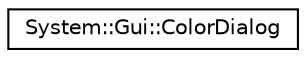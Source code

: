 digraph G
{
  edge [fontname="Helvetica",fontsize="10",labelfontname="Helvetica",labelfontsize="10"];
  node [fontname="Helvetica",fontsize="10",shape=record];
  rankdir="LR";
  Node1 [label="System::Gui::ColorDialog",height=0.2,width=0.4,color="black", fillcolor="white", style="filled",URL="$class_system_1_1_gui_1_1_color_dialog.html"];
}
